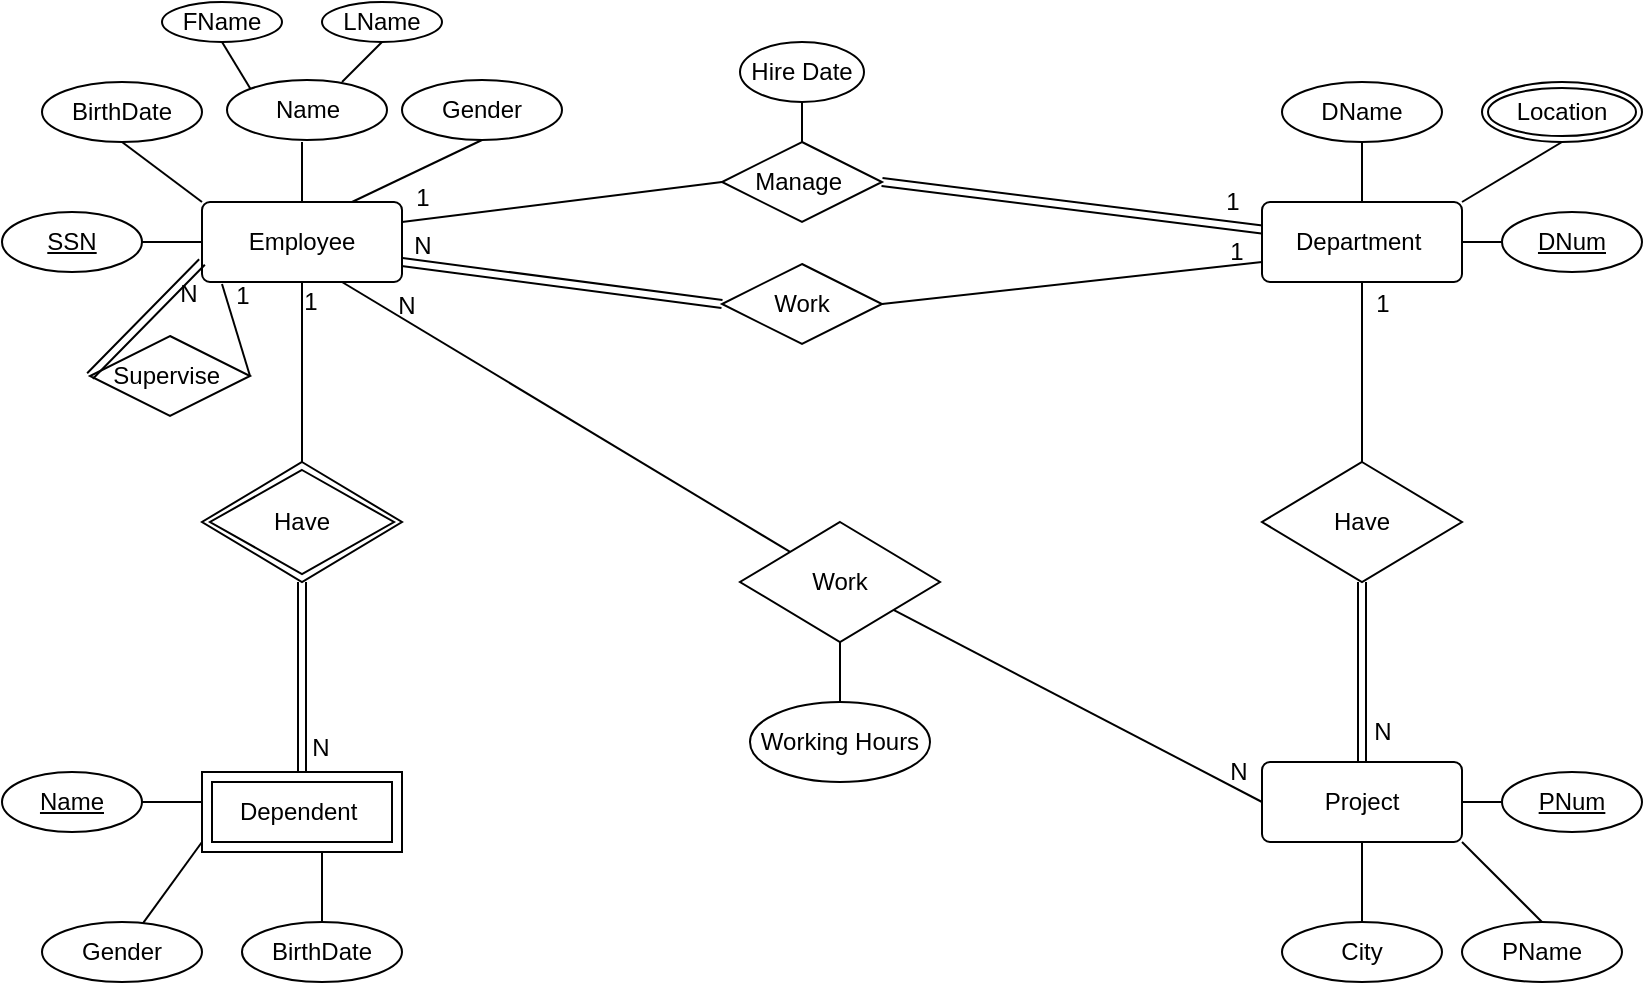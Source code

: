 <mxfile version="24.7.17">
  <diagram name="Page-1" id="zJ4nogCzSPYaLzftWAEm">
    <mxGraphModel dx="880" dy="532" grid="1" gridSize="10" guides="1" tooltips="1" connect="1" arrows="1" fold="1" page="1" pageScale="1" pageWidth="850" pageHeight="1100" math="0" shadow="0">
      <root>
        <mxCell id="0" />
        <mxCell id="1" parent="0" />
        <mxCell id="TCm_C1WBM27eF6fTwuce-67" style="rounded=0;orthogonalLoop=1;jettySize=auto;html=1;entryX=0;entryY=0.5;entryDx=0;entryDy=0;endArrow=none;endFill=0;exitX=1;exitY=0.25;exitDx=0;exitDy=0;" parent="1" source="TCm_C1WBM27eF6fTwuce-1" target="TCm_C1WBM27eF6fTwuce-64" edge="1">
          <mxGeometry relative="1" as="geometry">
            <mxPoint x="220" y="139" as="sourcePoint" />
            <mxPoint x="375" y="139" as="targetPoint" />
          </mxGeometry>
        </mxCell>
        <mxCell id="TCm_C1WBM27eF6fTwuce-1" value="Employee" style="rounded=1;arcSize=10;whiteSpace=wrap;html=1;align=center;" parent="1" vertex="1">
          <mxGeometry x="120" y="120" width="100" height="40" as="geometry" />
        </mxCell>
        <mxCell id="TCm_C1WBM27eF6fTwuce-14" value="" style="rounded=0;orthogonalLoop=1;jettySize=auto;html=1;endArrow=none;endFill=0;" parent="1" source="TCm_C1WBM27eF6fTwuce-3" target="TCm_C1WBM27eF6fTwuce-1" edge="1">
          <mxGeometry relative="1" as="geometry" />
        </mxCell>
        <mxCell id="TCm_C1WBM27eF6fTwuce-3" value="SSN" style="ellipse;whiteSpace=wrap;html=1;align=center;fontStyle=4;" parent="1" vertex="1">
          <mxGeometry x="20" y="125" width="70" height="30" as="geometry" />
        </mxCell>
        <mxCell id="TCm_C1WBM27eF6fTwuce-16" style="rounded=0;orthogonalLoop=1;jettySize=auto;html=1;exitX=0.5;exitY=1;exitDx=0;exitDy=0;entryX=0;entryY=0;entryDx=0;entryDy=0;endArrow=none;endFill=0;" parent="1" source="TCm_C1WBM27eF6fTwuce-4" target="TCm_C1WBM27eF6fTwuce-1" edge="1">
          <mxGeometry relative="1" as="geometry" />
        </mxCell>
        <mxCell id="TCm_C1WBM27eF6fTwuce-4" value="BirthDate" style="ellipse;whiteSpace=wrap;html=1;align=center;" parent="1" vertex="1">
          <mxGeometry x="40" y="60" width="80" height="30" as="geometry" />
        </mxCell>
        <mxCell id="TCm_C1WBM27eF6fTwuce-18" style="rounded=0;orthogonalLoop=1;jettySize=auto;html=1;entryX=0.5;entryY=0;entryDx=0;entryDy=0;endArrow=none;endFill=0;" parent="1" target="TCm_C1WBM27eF6fTwuce-1" edge="1">
          <mxGeometry relative="1" as="geometry">
            <mxPoint x="170" y="90" as="sourcePoint" />
          </mxGeometry>
        </mxCell>
        <mxCell id="TCm_C1WBM27eF6fTwuce-5" value="Name" style="ellipse;whiteSpace=wrap;html=1;align=center;" parent="1" vertex="1">
          <mxGeometry x="132.5" y="59" width="80" height="30" as="geometry" />
        </mxCell>
        <mxCell id="TCm_C1WBM27eF6fTwuce-17" value="" style="rounded=0;orthogonalLoop=1;jettySize=auto;html=1;endArrow=none;endFill=0;entryX=0.75;entryY=0;entryDx=0;entryDy=0;exitX=0.5;exitY=1;exitDx=0;exitDy=0;" parent="1" source="TCm_C1WBM27eF6fTwuce-6" target="TCm_C1WBM27eF6fTwuce-1" edge="1">
          <mxGeometry relative="1" as="geometry" />
        </mxCell>
        <mxCell id="TCm_C1WBM27eF6fTwuce-6" value="Gender" style="ellipse;whiteSpace=wrap;html=1;align=center;" parent="1" vertex="1">
          <mxGeometry x="220" y="59" width="80" height="30" as="geometry" />
        </mxCell>
        <mxCell id="TCm_C1WBM27eF6fTwuce-8" value="FName" style="ellipse;whiteSpace=wrap;html=1;align=center;" parent="1" vertex="1">
          <mxGeometry x="100" y="20" width="60" height="20" as="geometry" />
        </mxCell>
        <mxCell id="TCm_C1WBM27eF6fTwuce-9" value="LName" style="ellipse;whiteSpace=wrap;html=1;align=center;" parent="1" vertex="1">
          <mxGeometry x="180" y="20" width="60" height="20" as="geometry" />
        </mxCell>
        <mxCell id="TCm_C1WBM27eF6fTwuce-19" style="rounded=0;orthogonalLoop=1;jettySize=auto;html=1;endArrow=none;endFill=0;exitX=0.5;exitY=1;exitDx=0;exitDy=0;entryX=0;entryY=0;entryDx=0;entryDy=0;" parent="1" source="TCm_C1WBM27eF6fTwuce-8" target="TCm_C1WBM27eF6fTwuce-5" edge="1">
          <mxGeometry relative="1" as="geometry">
            <mxPoint x="127.5" y="109" as="sourcePoint" />
            <mxPoint x="147.5" y="89" as="targetPoint" />
          </mxGeometry>
        </mxCell>
        <mxCell id="TCm_C1WBM27eF6fTwuce-20" style="rounded=0;orthogonalLoop=1;jettySize=auto;html=1;endArrow=none;endFill=0;exitX=0.5;exitY=1;exitDx=0;exitDy=0;" parent="1" source="TCm_C1WBM27eF6fTwuce-9" edge="1">
          <mxGeometry relative="1" as="geometry">
            <mxPoint x="200.48" y="110" as="sourcePoint" />
            <mxPoint x="190" y="60" as="targetPoint" />
          </mxGeometry>
        </mxCell>
        <mxCell id="TCm_C1WBM27eF6fTwuce-68" style="rounded=0;orthogonalLoop=1;jettySize=auto;html=1;entryX=1;entryY=0.5;entryDx=0;entryDy=0;endArrow=none;endFill=0;shape=link;" parent="1" source="TCm_C1WBM27eF6fTwuce-23" target="TCm_C1WBM27eF6fTwuce-64" edge="1">
          <mxGeometry relative="1" as="geometry" />
        </mxCell>
        <mxCell id="TCm_C1WBM27eF6fTwuce-23" value="Department&amp;nbsp;" style="rounded=1;arcSize=10;whiteSpace=wrap;html=1;align=center;" parent="1" vertex="1">
          <mxGeometry x="650" y="120" width="100" height="40" as="geometry" />
        </mxCell>
        <mxCell id="TCm_C1WBM27eF6fTwuce-29" value="" style="rounded=0;orthogonalLoop=1;jettySize=auto;html=1;endArrow=none;endFill=0;" parent="1" source="TCm_C1WBM27eF6fTwuce-24" target="TCm_C1WBM27eF6fTwuce-23" edge="1">
          <mxGeometry relative="1" as="geometry" />
        </mxCell>
        <mxCell id="TCm_C1WBM27eF6fTwuce-24" value="DName" style="ellipse;whiteSpace=wrap;html=1;align=center;" parent="1" vertex="1">
          <mxGeometry x="660" y="60" width="80" height="30" as="geometry" />
        </mxCell>
        <mxCell id="TCm_C1WBM27eF6fTwuce-28" style="rounded=0;orthogonalLoop=1;jettySize=auto;html=1;exitX=0;exitY=0.5;exitDx=0;exitDy=0;endArrow=none;endFill=0;" parent="1" source="TCm_C1WBM27eF6fTwuce-26" edge="1">
          <mxGeometry relative="1" as="geometry">
            <mxPoint x="750" y="140" as="targetPoint" />
          </mxGeometry>
        </mxCell>
        <mxCell id="TCm_C1WBM27eF6fTwuce-26" value="DNum" style="ellipse;whiteSpace=wrap;html=1;align=center;fontStyle=4;" parent="1" vertex="1">
          <mxGeometry x="770" y="125" width="70" height="30" as="geometry" />
        </mxCell>
        <mxCell id="TCm_C1WBM27eF6fTwuce-30" style="rounded=0;orthogonalLoop=1;jettySize=auto;html=1;entryX=1;entryY=0;entryDx=0;entryDy=0;endArrow=none;endFill=0;exitX=0.5;exitY=1;exitDx=0;exitDy=0;" parent="1" source="TCm_C1WBM27eF6fTwuce-27" target="TCm_C1WBM27eF6fTwuce-23" edge="1">
          <mxGeometry relative="1" as="geometry" />
        </mxCell>
        <mxCell id="TCm_C1WBM27eF6fTwuce-27" value="Location" style="ellipse;shape=doubleEllipse;margin=3;whiteSpace=wrap;html=1;align=center;" parent="1" vertex="1">
          <mxGeometry x="760" y="60" width="80" height="30" as="geometry" />
        </mxCell>
        <mxCell id="TCm_C1WBM27eF6fTwuce-31" value="Project" style="rounded=1;arcSize=10;whiteSpace=wrap;html=1;align=center;" parent="1" vertex="1">
          <mxGeometry x="650" y="400" width="100" height="40" as="geometry" />
        </mxCell>
        <mxCell id="TCm_C1WBM27eF6fTwuce-32" value="PName" style="ellipse;whiteSpace=wrap;html=1;align=center;" parent="1" vertex="1">
          <mxGeometry x="750" y="480" width="80" height="30" as="geometry" />
        </mxCell>
        <mxCell id="TCm_C1WBM27eF6fTwuce-34" value="City" style="ellipse;whiteSpace=wrap;html=1;align=center;" parent="1" vertex="1">
          <mxGeometry x="660" y="480" width="80" height="30" as="geometry" />
        </mxCell>
        <mxCell id="TCm_C1WBM27eF6fTwuce-36" value="" style="rounded=0;orthogonalLoop=1;jettySize=auto;html=1;endArrow=none;endFill=0;" parent="1" source="TCm_C1WBM27eF6fTwuce-35" target="TCm_C1WBM27eF6fTwuce-31" edge="1">
          <mxGeometry relative="1" as="geometry" />
        </mxCell>
        <mxCell id="TCm_C1WBM27eF6fTwuce-35" value="PNum" style="ellipse;whiteSpace=wrap;html=1;align=center;fontStyle=4;" parent="1" vertex="1">
          <mxGeometry x="770" y="405" width="70" height="30" as="geometry" />
        </mxCell>
        <mxCell id="TCm_C1WBM27eF6fTwuce-37" style="rounded=0;orthogonalLoop=1;jettySize=auto;html=1;entryX=1;entryY=1;entryDx=0;entryDy=0;endArrow=none;endFill=0;exitX=0.5;exitY=0;exitDx=0;exitDy=0;" parent="1" source="TCm_C1WBM27eF6fTwuce-32" target="TCm_C1WBM27eF6fTwuce-31" edge="1">
          <mxGeometry relative="1" as="geometry" />
        </mxCell>
        <mxCell id="TCm_C1WBM27eF6fTwuce-38" style="rounded=0;orthogonalLoop=1;jettySize=auto;html=1;endArrow=none;endFill=0;exitX=0.5;exitY=0;exitDx=0;exitDy=0;" parent="1" source="TCm_C1WBM27eF6fTwuce-34" edge="1">
          <mxGeometry relative="1" as="geometry">
            <mxPoint x="720" y="480" as="sourcePoint" />
            <mxPoint x="700" y="440" as="targetPoint" />
          </mxGeometry>
        </mxCell>
        <mxCell id="TCm_C1WBM27eF6fTwuce-44" value="" style="rounded=0;orthogonalLoop=1;jettySize=auto;html=1;endArrow=none;endFill=0;" parent="1" source="TCm_C1WBM27eF6fTwuce-41" edge="1">
          <mxGeometry relative="1" as="geometry">
            <mxPoint x="120" y="420" as="targetPoint" />
          </mxGeometry>
        </mxCell>
        <mxCell id="TCm_C1WBM27eF6fTwuce-41" value="Name" style="ellipse;whiteSpace=wrap;html=1;align=center;fontStyle=4;" parent="1" vertex="1">
          <mxGeometry x="20" y="405" width="70" height="30" as="geometry" />
        </mxCell>
        <mxCell id="TCm_C1WBM27eF6fTwuce-45" style="rounded=0;orthogonalLoop=1;jettySize=auto;html=1;entryX=0;entryY=1;entryDx=0;entryDy=0;endArrow=none;endFill=0;" parent="1" source="TCm_C1WBM27eF6fTwuce-42" edge="1">
          <mxGeometry relative="1" as="geometry">
            <mxPoint x="120" y="440" as="targetPoint" />
          </mxGeometry>
        </mxCell>
        <mxCell id="TCm_C1WBM27eF6fTwuce-42" value="Gender" style="ellipse;whiteSpace=wrap;html=1;align=center;" parent="1" vertex="1">
          <mxGeometry x="40" y="480" width="80" height="30" as="geometry" />
        </mxCell>
        <mxCell id="TCm_C1WBM27eF6fTwuce-46" value="" style="rounded=0;orthogonalLoop=1;jettySize=auto;html=1;endArrow=none;endFill=0;" parent="1" source="TCm_C1WBM27eF6fTwuce-43" edge="1">
          <mxGeometry relative="1" as="geometry">
            <mxPoint x="180" y="440" as="targetPoint" />
          </mxGeometry>
        </mxCell>
        <mxCell id="TCm_C1WBM27eF6fTwuce-43" value="BirthDate" style="ellipse;whiteSpace=wrap;html=1;align=center;" parent="1" vertex="1">
          <mxGeometry x="140" y="480" width="80" height="30" as="geometry" />
        </mxCell>
        <mxCell id="TCm_C1WBM27eF6fTwuce-47" value="Dependent&amp;nbsp;" style="shape=ext;margin=3;double=1;whiteSpace=wrap;html=1;align=center;" parent="1" vertex="1">
          <mxGeometry x="120" y="405" width="100" height="40" as="geometry" />
        </mxCell>
        <mxCell id="TCm_C1WBM27eF6fTwuce-59" value="" style="rounded=0;orthogonalLoop=1;jettySize=auto;html=1;endArrow=none;endFill=0;" parent="1" source="TCm_C1WBM27eF6fTwuce-48" target="TCm_C1WBM27eF6fTwuce-1" edge="1">
          <mxGeometry relative="1" as="geometry" />
        </mxCell>
        <mxCell id="TCm_C1WBM27eF6fTwuce-48" value="Have" style="shape=rhombus;double=1;perimeter=rhombusPerimeter;whiteSpace=wrap;html=1;align=center;" parent="1" vertex="1">
          <mxGeometry x="120" y="250" width="100" height="60" as="geometry" />
        </mxCell>
        <mxCell id="TCm_C1WBM27eF6fTwuce-55" value="" style="shape=link;html=1;rounded=0;entryX=0.5;entryY=0;entryDx=0;entryDy=0;" parent="1" target="TCm_C1WBM27eF6fTwuce-47" edge="1">
          <mxGeometry relative="1" as="geometry">
            <mxPoint x="170" y="310" as="sourcePoint" />
            <mxPoint x="330" y="310" as="targetPoint" />
          </mxGeometry>
        </mxCell>
        <mxCell id="TCm_C1WBM27eF6fTwuce-60" value="1" style="text;html=1;align=center;verticalAlign=middle;resizable=0;points=[];autosize=1;strokeColor=none;fillColor=none;" parent="1" vertex="1">
          <mxGeometry x="159" y="155" width="30" height="30" as="geometry" />
        </mxCell>
        <mxCell id="TCm_C1WBM27eF6fTwuce-63" value="N" style="text;html=1;align=center;verticalAlign=middle;resizable=0;points=[];autosize=1;strokeColor=none;fillColor=none;" parent="1" vertex="1">
          <mxGeometry x="164" y="378" width="30" height="30" as="geometry" />
        </mxCell>
        <mxCell id="TCm_C1WBM27eF6fTwuce-64" value="Manage&amp;nbsp;" style="shape=rhombus;perimeter=rhombusPerimeter;whiteSpace=wrap;html=1;align=center;" parent="1" vertex="1">
          <mxGeometry x="380" y="90" width="80" height="40" as="geometry" />
        </mxCell>
        <mxCell id="TCm_C1WBM27eF6fTwuce-66" value="" style="rounded=0;orthogonalLoop=1;jettySize=auto;html=1;endArrow=none;endFill=0;" parent="1" source="TCm_C1WBM27eF6fTwuce-65" target="TCm_C1WBM27eF6fTwuce-64" edge="1">
          <mxGeometry relative="1" as="geometry" />
        </mxCell>
        <mxCell id="TCm_C1WBM27eF6fTwuce-65" value="Hire Date" style="ellipse;whiteSpace=wrap;html=1;align=center;" parent="1" vertex="1">
          <mxGeometry x="389" y="40" width="62" height="30" as="geometry" />
        </mxCell>
        <mxCell id="TCm_C1WBM27eF6fTwuce-69" value="1" style="text;html=1;align=center;verticalAlign=middle;resizable=0;points=[];autosize=1;strokeColor=none;fillColor=none;" parent="1" vertex="1">
          <mxGeometry x="215" y="103" width="30" height="30" as="geometry" />
        </mxCell>
        <mxCell id="TCm_C1WBM27eF6fTwuce-70" value="1" style="text;html=1;align=center;verticalAlign=middle;resizable=0;points=[];autosize=1;strokeColor=none;fillColor=none;" parent="1" vertex="1">
          <mxGeometry x="620" y="105" width="30" height="30" as="geometry" />
        </mxCell>
        <mxCell id="TCm_C1WBM27eF6fTwuce-73" style="rounded=0;orthogonalLoop=1;jettySize=auto;html=1;entryX=1;entryY=0.75;entryDx=0;entryDy=0;endArrow=none;endFill=0;exitX=0;exitY=0.5;exitDx=0;exitDy=0;shape=link;" parent="1" source="TCm_C1WBM27eF6fTwuce-72" target="TCm_C1WBM27eF6fTwuce-1" edge="1">
          <mxGeometry relative="1" as="geometry" />
        </mxCell>
        <mxCell id="TCm_C1WBM27eF6fTwuce-74" style="rounded=0;orthogonalLoop=1;jettySize=auto;html=1;entryX=0;entryY=0.75;entryDx=0;entryDy=0;endArrow=none;endFill=0;exitX=1;exitY=0.5;exitDx=0;exitDy=0;" parent="1" source="TCm_C1WBM27eF6fTwuce-72" target="TCm_C1WBM27eF6fTwuce-23" edge="1">
          <mxGeometry relative="1" as="geometry" />
        </mxCell>
        <mxCell id="TCm_C1WBM27eF6fTwuce-72" value="Work" style="shape=rhombus;perimeter=rhombusPerimeter;whiteSpace=wrap;html=1;align=center;" parent="1" vertex="1">
          <mxGeometry x="380" y="151" width="80" height="40" as="geometry" />
        </mxCell>
        <mxCell id="TCm_C1WBM27eF6fTwuce-76" value="1" style="text;html=1;align=center;verticalAlign=middle;resizable=0;points=[];autosize=1;strokeColor=none;fillColor=none;" parent="1" vertex="1">
          <mxGeometry x="622" y="130" width="30" height="30" as="geometry" />
        </mxCell>
        <mxCell id="TCm_C1WBM27eF6fTwuce-77" value="N" style="text;html=1;align=center;verticalAlign=middle;resizable=0;points=[];autosize=1;strokeColor=none;fillColor=none;" parent="1" vertex="1">
          <mxGeometry x="215" y="127" width="30" height="30" as="geometry" />
        </mxCell>
        <mxCell id="TCm_C1WBM27eF6fTwuce-79" value="" style="rounded=0;orthogonalLoop=1;jettySize=auto;html=1;endArrow=none;endFill=0;" parent="1" source="TCm_C1WBM27eF6fTwuce-78" target="TCm_C1WBM27eF6fTwuce-23" edge="1">
          <mxGeometry relative="1" as="geometry" />
        </mxCell>
        <mxCell id="TCm_C1WBM27eF6fTwuce-80" value="" style="rounded=0;orthogonalLoop=1;jettySize=auto;html=1;endArrow=none;endFill=0;shape=link;" parent="1" source="TCm_C1WBM27eF6fTwuce-78" target="TCm_C1WBM27eF6fTwuce-31" edge="1">
          <mxGeometry relative="1" as="geometry" />
        </mxCell>
        <mxCell id="TCm_C1WBM27eF6fTwuce-78" value="Have" style="shape=rhombus;perimeter=rhombusPerimeter;whiteSpace=wrap;html=1;align=center;" parent="1" vertex="1">
          <mxGeometry x="650" y="250" width="100" height="60" as="geometry" />
        </mxCell>
        <mxCell id="TCm_C1WBM27eF6fTwuce-81" value="1" style="text;html=1;align=center;verticalAlign=middle;resizable=0;points=[];autosize=1;strokeColor=none;fillColor=none;" parent="1" vertex="1">
          <mxGeometry x="695" y="156" width="30" height="30" as="geometry" />
        </mxCell>
        <mxCell id="TCm_C1WBM27eF6fTwuce-82" value="N" style="text;html=1;align=center;verticalAlign=middle;resizable=0;points=[];autosize=1;strokeColor=none;fillColor=none;" parent="1" vertex="1">
          <mxGeometry x="695" y="370" width="30" height="30" as="geometry" />
        </mxCell>
        <mxCell id="TCm_C1WBM27eF6fTwuce-85" style="rounded=0;orthogonalLoop=1;jettySize=auto;html=1;entryX=0;entryY=0.5;entryDx=0;entryDy=0;endArrow=none;endFill=0;" parent="1" source="TCm_C1WBM27eF6fTwuce-84" target="TCm_C1WBM27eF6fTwuce-31" edge="1">
          <mxGeometry relative="1" as="geometry" />
        </mxCell>
        <mxCell id="TCm_C1WBM27eF6fTwuce-92" value="" style="rounded=0;orthogonalLoop=1;jettySize=auto;html=1;endArrow=none;endFill=0;" parent="1" source="TCm_C1WBM27eF6fTwuce-84" target="TCm_C1WBM27eF6fTwuce-91" edge="1">
          <mxGeometry relative="1" as="geometry" />
        </mxCell>
        <mxCell id="TCm_C1WBM27eF6fTwuce-84" value="Work" style="shape=rhombus;perimeter=rhombusPerimeter;whiteSpace=wrap;html=1;align=center;" parent="1" vertex="1">
          <mxGeometry x="389" y="280" width="100" height="60" as="geometry" />
        </mxCell>
        <mxCell id="TCm_C1WBM27eF6fTwuce-86" style="rounded=0;orthogonalLoop=1;jettySize=auto;html=1;entryX=0.7;entryY=1;entryDx=0;entryDy=0;endArrow=none;endFill=0;entryPerimeter=0;" parent="1" source="TCm_C1WBM27eF6fTwuce-84" target="TCm_C1WBM27eF6fTwuce-1" edge="1">
          <mxGeometry relative="1" as="geometry" />
        </mxCell>
        <mxCell id="TCm_C1WBM27eF6fTwuce-89" value="N" style="text;html=1;align=center;verticalAlign=middle;resizable=0;points=[];autosize=1;strokeColor=none;fillColor=none;" parent="1" vertex="1">
          <mxGeometry x="207" y="157" width="30" height="30" as="geometry" />
        </mxCell>
        <mxCell id="TCm_C1WBM27eF6fTwuce-90" value="N" style="text;html=1;align=center;verticalAlign=middle;resizable=0;points=[];autosize=1;strokeColor=none;fillColor=none;" parent="1" vertex="1">
          <mxGeometry x="623" y="390" width="30" height="30" as="geometry" />
        </mxCell>
        <mxCell id="TCm_C1WBM27eF6fTwuce-91" value="Working Hours" style="ellipse;whiteSpace=wrap;html=1;align=center;" parent="1" vertex="1">
          <mxGeometry x="394" y="370" width="90" height="40" as="geometry" />
        </mxCell>
        <mxCell id="TCm_C1WBM27eF6fTwuce-94" style="rounded=0;orthogonalLoop=1;jettySize=auto;html=1;endArrow=none;endFill=0;exitX=1;exitY=0.5;exitDx=0;exitDy=0;" parent="1" source="TCm_C1WBM27eF6fTwuce-93" edge="1">
          <mxGeometry relative="1" as="geometry">
            <mxPoint x="130" y="161" as="targetPoint" />
          </mxGeometry>
        </mxCell>
        <mxCell id="TCm_C1WBM27eF6fTwuce-93" value="Supervise&amp;nbsp;" style="shape=rhombus;perimeter=rhombusPerimeter;whiteSpace=wrap;html=1;align=center;" parent="1" vertex="1">
          <mxGeometry x="64" y="187" width="80" height="40" as="geometry" />
        </mxCell>
        <mxCell id="TCm_C1WBM27eF6fTwuce-95" style="rounded=0;orthogonalLoop=1;jettySize=auto;html=1;endArrow=none;endFill=0;exitX=0;exitY=0.5;exitDx=0;exitDy=0;entryX=0;entryY=0.75;entryDx=0;entryDy=0;shape=link;" parent="1" source="TCm_C1WBM27eF6fTwuce-93" target="TCm_C1WBM27eF6fTwuce-1" edge="1">
          <mxGeometry relative="1" as="geometry">
            <mxPoint x="78" y="271" as="sourcePoint" />
            <mxPoint x="120" y="160" as="targetPoint" />
          </mxGeometry>
        </mxCell>
        <mxCell id="TCm_C1WBM27eF6fTwuce-96" value="N" style="text;html=1;align=center;verticalAlign=middle;resizable=0;points=[];autosize=1;strokeColor=none;fillColor=none;" parent="1" vertex="1">
          <mxGeometry x="98" y="151" width="30" height="30" as="geometry" />
        </mxCell>
        <mxCell id="TCm_C1WBM27eF6fTwuce-97" value="1" style="text;html=1;align=center;verticalAlign=middle;resizable=0;points=[];autosize=1;strokeColor=none;fillColor=none;" parent="1" vertex="1">
          <mxGeometry x="125" y="152" width="30" height="30" as="geometry" />
        </mxCell>
      </root>
    </mxGraphModel>
  </diagram>
</mxfile>
